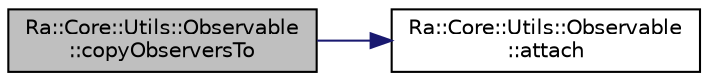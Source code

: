 digraph "Ra::Core::Utils::Observable::copyObserversTo"
{
 // INTERACTIVE_SVG=YES
 // LATEX_PDF_SIZE
  edge [fontname="Helvetica",fontsize="10",labelfontname="Helvetica",labelfontsize="10"];
  node [fontname="Helvetica",fontsize="10",shape=record];
  rankdir="LR";
  Node1 [label="Ra::Core::Utils::Observable\l::copyObserversTo",height=0.2,width=0.4,color="black", fillcolor="grey75", style="filled", fontcolor="black",tooltip="explicit copy of all attached observers the other Observable"];
  Node1 -> Node2 [color="midnightblue",fontsize="10",style="solid",fontname="Helvetica"];
  Node2 [label="Ra::Core::Utils::Observable\l::attach",height=0.2,width=0.4,color="black", fillcolor="white", style="filled",URL="$classRa_1_1Core_1_1Utils_1_1Observable.html#a4851931d5bedb5e17121a0ff806a9f6d",tooltip=" "];
}
